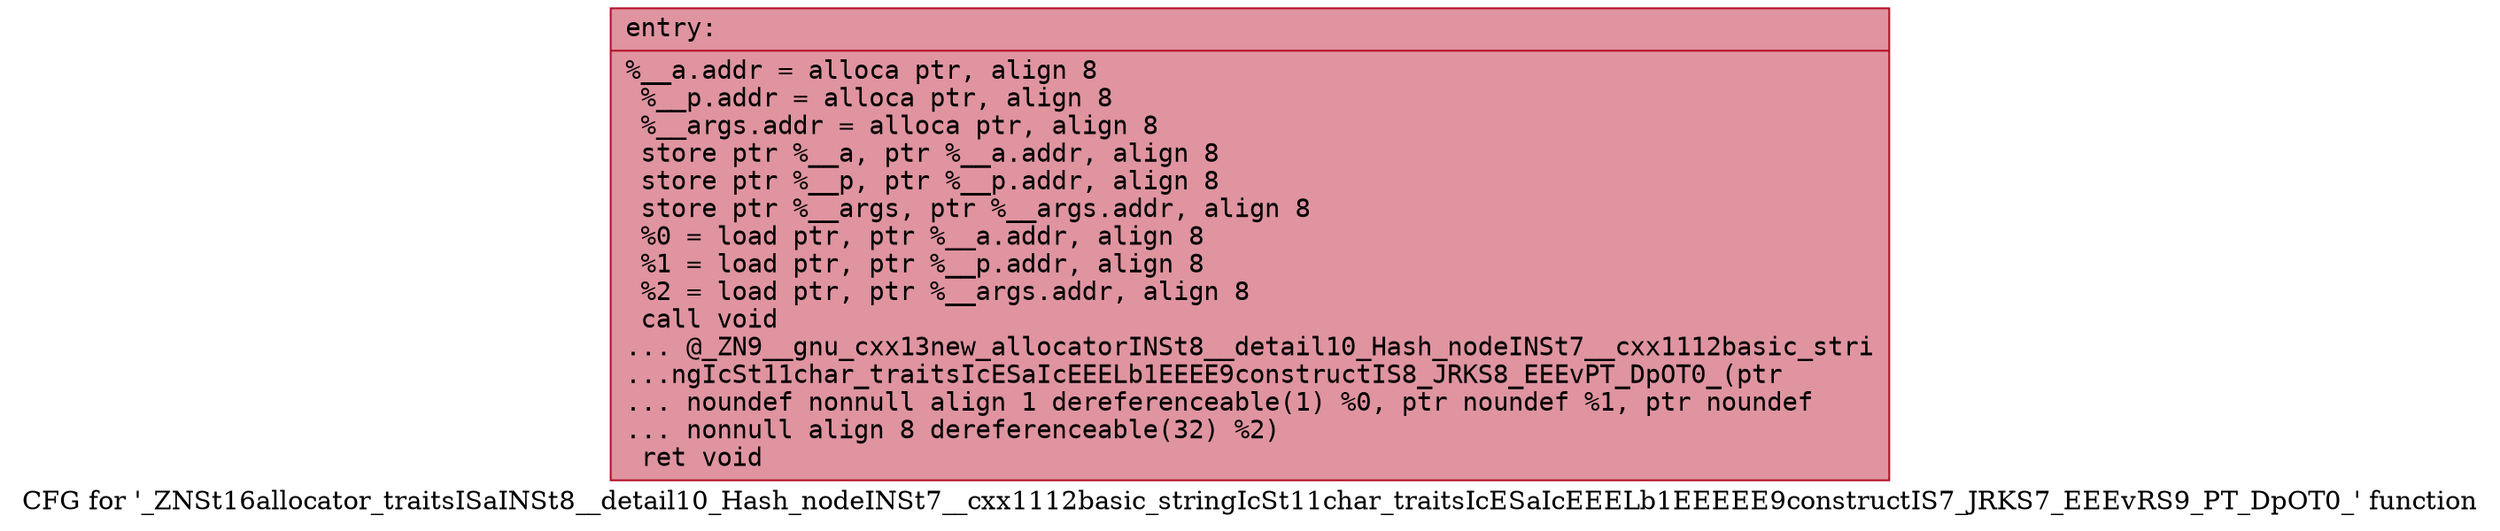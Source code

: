 digraph "CFG for '_ZNSt16allocator_traitsISaINSt8__detail10_Hash_nodeINSt7__cxx1112basic_stringIcSt11char_traitsIcESaIcEEELb1EEEEE9constructIS7_JRKS7_EEEvRS9_PT_DpOT0_' function" {
	label="CFG for '_ZNSt16allocator_traitsISaINSt8__detail10_Hash_nodeINSt7__cxx1112basic_stringIcSt11char_traitsIcESaIcEEELb1EEEEE9constructIS7_JRKS7_EEEvRS9_PT_DpOT0_' function";

	Node0x55c7e09f4400 [shape=record,color="#b70d28ff", style=filled, fillcolor="#b70d2870" fontname="Courier",label="{entry:\l|  %__a.addr = alloca ptr, align 8\l  %__p.addr = alloca ptr, align 8\l  %__args.addr = alloca ptr, align 8\l  store ptr %__a, ptr %__a.addr, align 8\l  store ptr %__p, ptr %__p.addr, align 8\l  store ptr %__args, ptr %__args.addr, align 8\l  %0 = load ptr, ptr %__a.addr, align 8\l  %1 = load ptr, ptr %__p.addr, align 8\l  %2 = load ptr, ptr %__args.addr, align 8\l  call void\l... @_ZN9__gnu_cxx13new_allocatorINSt8__detail10_Hash_nodeINSt7__cxx1112basic_stri\l...ngIcSt11char_traitsIcESaIcEEELb1EEEE9constructIS8_JRKS8_EEEvPT_DpOT0_(ptr\l... noundef nonnull align 1 dereferenceable(1) %0, ptr noundef %1, ptr noundef\l... nonnull align 8 dereferenceable(32) %2)\l  ret void\l}"];
}
